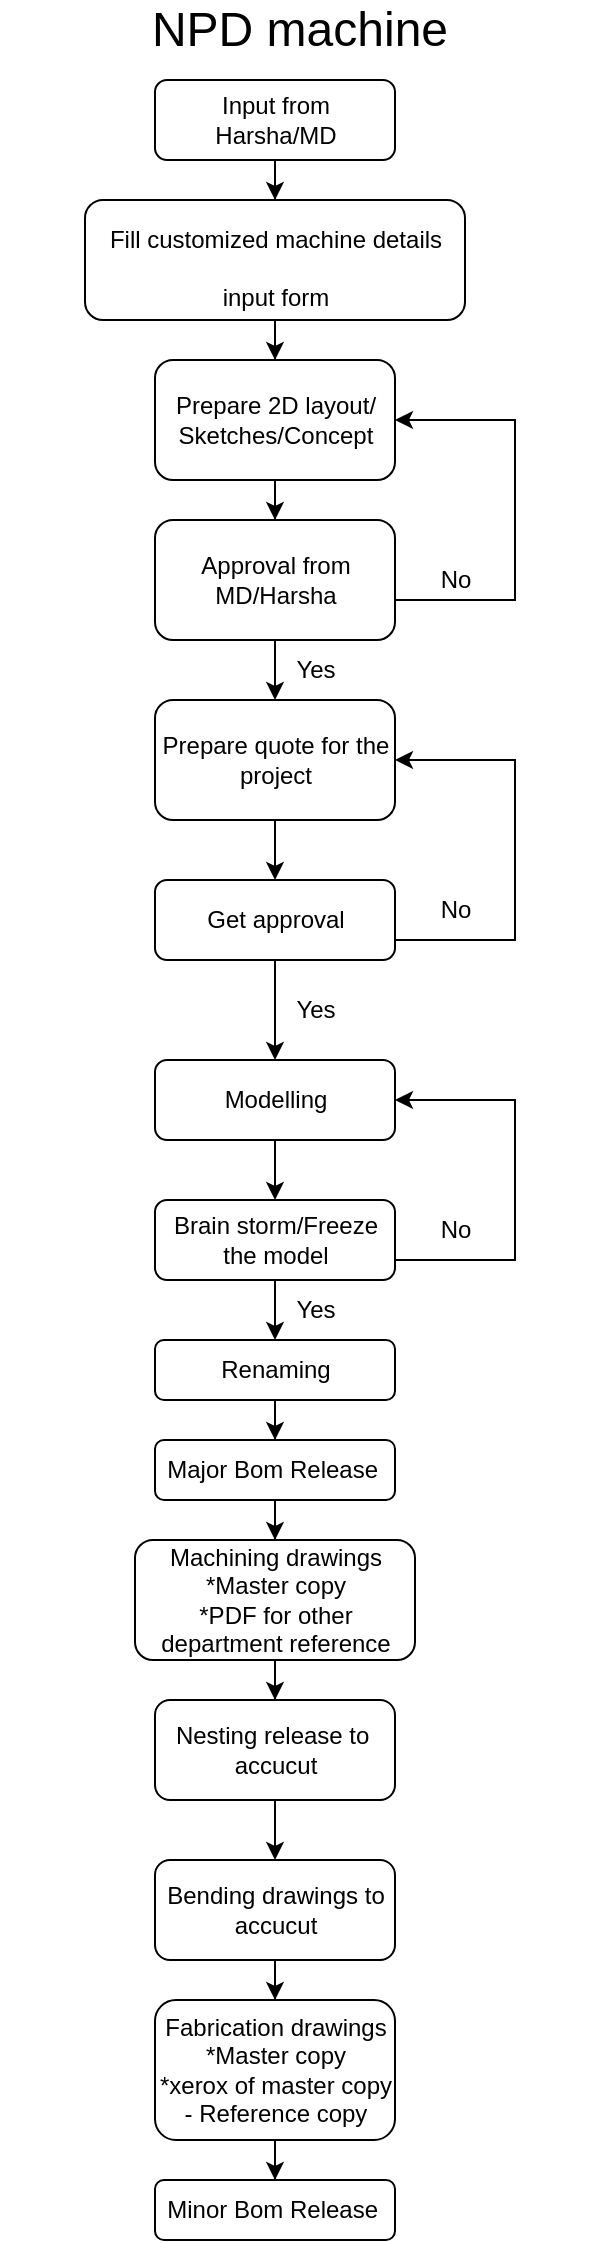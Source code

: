 <mxfile version="20.3.0" type="github">
  <diagram id="C5RBs43oDa-KdzZeNtuy" name="Page-1">
    <mxGraphModel dx="782" dy="470" grid="1" gridSize="10" guides="1" tooltips="1" connect="1" arrows="1" fold="1" page="1" pageScale="1" pageWidth="827" pageHeight="1169" math="0" shadow="0">
      <root>
        <mxCell id="WIyWlLk6GJQsqaUBKTNV-0" />
        <mxCell id="WIyWlLk6GJQsqaUBKTNV-1" parent="WIyWlLk6GJQsqaUBKTNV-0" />
        <mxCell id="jDneJU6gU1Lfz4TUf1gU-5" style="edgeStyle=orthogonalEdgeStyle;rounded=0;orthogonalLoop=1;jettySize=auto;html=1;fontSize=12;" parent="WIyWlLk6GJQsqaUBKTNV-1" source="WIyWlLk6GJQsqaUBKTNV-3" target="jDneJU6gU1Lfz4TUf1gU-2" edge="1">
          <mxGeometry relative="1" as="geometry" />
        </mxCell>
        <mxCell id="WIyWlLk6GJQsqaUBKTNV-3" value="Input from Harsha/MD" style="rounded=1;whiteSpace=wrap;html=1;fontSize=12;glass=0;strokeWidth=1;shadow=0;" parent="WIyWlLk6GJQsqaUBKTNV-1" vertex="1">
          <mxGeometry x="341.5" y="40" width="120" height="40" as="geometry" />
        </mxCell>
        <mxCell id="jDneJU6gU1Lfz4TUf1gU-0" value="&lt;font style=&quot;font-size: 24px;&quot;&gt;NPD machine&lt;/font&gt;" style="text;html=1;strokeColor=none;fillColor=none;align=center;verticalAlign=middle;whiteSpace=wrap;rounded=0;" parent="WIyWlLk6GJQsqaUBKTNV-1" vertex="1">
          <mxGeometry x="264" width="300" height="30" as="geometry" />
        </mxCell>
        <mxCell id="jDneJU6gU1Lfz4TUf1gU-4" style="edgeStyle=orthogonalEdgeStyle;rounded=0;orthogonalLoop=1;jettySize=auto;html=1;entryX=0.5;entryY=0;entryDx=0;entryDy=0;fontSize=12;" parent="WIyWlLk6GJQsqaUBKTNV-1" source="jDneJU6gU1Lfz4TUf1gU-2" target="jDneJU6gU1Lfz4TUf1gU-3" edge="1">
          <mxGeometry relative="1" as="geometry" />
        </mxCell>
        <mxCell id="jDneJU6gU1Lfz4TUf1gU-2" value="&lt;span style=&quot;font-size: 12px;&quot;&gt;Fill customized machine details input form&lt;/span&gt;" style="rounded=1;whiteSpace=wrap;html=1;fontSize=24;" parent="WIyWlLk6GJQsqaUBKTNV-1" vertex="1">
          <mxGeometry x="306.5" y="100" width="190" height="60" as="geometry" />
        </mxCell>
        <mxCell id="jDneJU6gU1Lfz4TUf1gU-7" style="edgeStyle=orthogonalEdgeStyle;rounded=0;orthogonalLoop=1;jettySize=auto;html=1;fontSize=12;" parent="WIyWlLk6GJQsqaUBKTNV-1" source="jDneJU6gU1Lfz4TUf1gU-3" target="jDneJU6gU1Lfz4TUf1gU-6" edge="1">
          <mxGeometry relative="1" as="geometry" />
        </mxCell>
        <mxCell id="jDneJU6gU1Lfz4TUf1gU-3" value="Prepare 2D layout/ Sketches/Concept" style="rounded=1;whiteSpace=wrap;html=1;fontSize=12;" parent="WIyWlLk6GJQsqaUBKTNV-1" vertex="1">
          <mxGeometry x="341.5" y="180" width="120" height="60" as="geometry" />
        </mxCell>
        <mxCell id="jDneJU6gU1Lfz4TUf1gU-8" style="edgeStyle=orthogonalEdgeStyle;rounded=0;orthogonalLoop=1;jettySize=auto;html=1;fontSize=12;entryX=1;entryY=0.5;entryDx=0;entryDy=0;" parent="WIyWlLk6GJQsqaUBKTNV-1" source="jDneJU6gU1Lfz4TUf1gU-6" target="jDneJU6gU1Lfz4TUf1gU-3" edge="1">
          <mxGeometry relative="1" as="geometry">
            <mxPoint x="611.5" y="140" as="targetPoint" />
            <Array as="points">
              <mxPoint x="521.5" y="300" />
              <mxPoint x="521.5" y="210" />
            </Array>
          </mxGeometry>
        </mxCell>
        <mxCell id="jDneJU6gU1Lfz4TUf1gU-34" style="edgeStyle=orthogonalEdgeStyle;rounded=0;orthogonalLoop=1;jettySize=auto;html=1;entryX=0.5;entryY=0;entryDx=0;entryDy=0;fontSize=12;" parent="WIyWlLk6GJQsqaUBKTNV-1" source="jDneJU6gU1Lfz4TUf1gU-6" target="jDneJU6gU1Lfz4TUf1gU-13" edge="1">
          <mxGeometry relative="1" as="geometry" />
        </mxCell>
        <mxCell id="jDneJU6gU1Lfz4TUf1gU-6" value="Approval from MD/Harsha" style="rounded=1;whiteSpace=wrap;html=1;fontSize=12;" parent="WIyWlLk6GJQsqaUBKTNV-1" vertex="1">
          <mxGeometry x="341.5" y="260" width="120" height="60" as="geometry" />
        </mxCell>
        <mxCell id="jDneJU6gU1Lfz4TUf1gU-9" value="No" style="text;html=1;strokeColor=none;fillColor=none;align=center;verticalAlign=middle;whiteSpace=wrap;rounded=0;fontSize=12;" parent="WIyWlLk6GJQsqaUBKTNV-1" vertex="1">
          <mxGeometry x="461.5" y="275" width="60" height="30" as="geometry" />
        </mxCell>
        <mxCell id="jDneJU6gU1Lfz4TUf1gU-11" value="Yes" style="text;html=1;strokeColor=none;fillColor=none;align=center;verticalAlign=middle;whiteSpace=wrap;rounded=0;fontSize=12;" parent="WIyWlLk6GJQsqaUBKTNV-1" vertex="1">
          <mxGeometry x="391.5" y="320" width="60" height="30" as="geometry" />
        </mxCell>
        <mxCell id="jDneJU6gU1Lfz4TUf1gU-22" style="edgeStyle=orthogonalEdgeStyle;rounded=0;orthogonalLoop=1;jettySize=auto;html=1;fontSize=12;entryX=0.5;entryY=0;entryDx=0;entryDy=0;" parent="WIyWlLk6GJQsqaUBKTNV-1" source="jDneJU6gU1Lfz4TUf1gU-14" target="jDneJU6gU1Lfz4TUf1gU-23" edge="1">
          <mxGeometry relative="1" as="geometry">
            <mxPoint x="401.5" y="640" as="targetPoint" />
          </mxGeometry>
        </mxCell>
        <mxCell id="jDneJU6gU1Lfz4TUf1gU-36" style="edgeStyle=orthogonalEdgeStyle;rounded=0;orthogonalLoop=1;jettySize=auto;html=1;entryX=1;entryY=0.5;entryDx=0;entryDy=0;fontSize=12;" parent="WIyWlLk6GJQsqaUBKTNV-1" source="jDneJU6gU1Lfz4TUf1gU-14" target="jDneJU6gU1Lfz4TUf1gU-13" edge="1">
          <mxGeometry relative="1" as="geometry">
            <Array as="points">
              <mxPoint x="521.5" y="470" />
              <mxPoint x="521.5" y="380" />
            </Array>
          </mxGeometry>
        </mxCell>
        <mxCell id="jDneJU6gU1Lfz4TUf1gU-14" value="Get approval" style="rounded=1;whiteSpace=wrap;html=1;fontSize=12;" parent="WIyWlLk6GJQsqaUBKTNV-1" vertex="1">
          <mxGeometry x="341.5" y="440" width="120" height="40" as="geometry" />
        </mxCell>
        <mxCell id="jDneJU6gU1Lfz4TUf1gU-17" value="No" style="text;html=1;strokeColor=none;fillColor=none;align=center;verticalAlign=middle;whiteSpace=wrap;rounded=0;fontSize=12;" parent="WIyWlLk6GJQsqaUBKTNV-1" vertex="1">
          <mxGeometry x="461.5" y="440" width="60" height="30" as="geometry" />
        </mxCell>
        <mxCell id="jDneJU6gU1Lfz4TUf1gU-44" style="edgeStyle=orthogonalEdgeStyle;rounded=0;orthogonalLoop=1;jettySize=auto;html=1;fontSize=12;" parent="WIyWlLk6GJQsqaUBKTNV-1" source="jDneJU6gU1Lfz4TUf1gU-23" target="jDneJU6gU1Lfz4TUf1gU-42" edge="1">
          <mxGeometry relative="1" as="geometry" />
        </mxCell>
        <mxCell id="jDneJU6gU1Lfz4TUf1gU-23" value="Modelling" style="rounded=1;whiteSpace=wrap;html=1;fontSize=12;" parent="WIyWlLk6GJQsqaUBKTNV-1" vertex="1">
          <mxGeometry x="341.5" y="530" width="120" height="40" as="geometry" />
        </mxCell>
        <mxCell id="jDneJU6gU1Lfz4TUf1gU-24" value="Yes" style="text;html=1;strokeColor=none;fillColor=none;align=center;verticalAlign=middle;whiteSpace=wrap;rounded=0;fontSize=12;" parent="WIyWlLk6GJQsqaUBKTNV-1" vertex="1">
          <mxGeometry x="391.5" y="490" width="60" height="30" as="geometry" />
        </mxCell>
        <mxCell id="jDneJU6gU1Lfz4TUf1gU-39" style="edgeStyle=orthogonalEdgeStyle;rounded=0;orthogonalLoop=1;jettySize=auto;html=1;entryX=0.5;entryY=0;entryDx=0;entryDy=0;fontSize=12;" parent="WIyWlLk6GJQsqaUBKTNV-1" source="jDneJU6gU1Lfz4TUf1gU-25" target="jDneJU6gU1Lfz4TUf1gU-27" edge="1">
          <mxGeometry relative="1" as="geometry" />
        </mxCell>
        <mxCell id="jDneJU6gU1Lfz4TUf1gU-25" value="Major Bom Release&amp;nbsp;" style="rounded=1;whiteSpace=wrap;html=1;fontSize=12;" parent="WIyWlLk6GJQsqaUBKTNV-1" vertex="1">
          <mxGeometry x="341.5" y="720" width="120" height="30" as="geometry" />
        </mxCell>
        <mxCell id="jDneJU6gU1Lfz4TUf1gU-37" style="edgeStyle=orthogonalEdgeStyle;rounded=0;orthogonalLoop=1;jettySize=auto;html=1;fontSize=12;" parent="WIyWlLk6GJQsqaUBKTNV-1" source="jDneJU6gU1Lfz4TUf1gU-27" target="jDneJU6gU1Lfz4TUf1gU-28" edge="1">
          <mxGeometry relative="1" as="geometry" />
        </mxCell>
        <mxCell id="jDneJU6gU1Lfz4TUf1gU-27" value="Machining drawings&lt;br&gt;*Master copy&lt;br&gt;*PDF for other department reference" style="rounded=1;whiteSpace=wrap;html=1;fontSize=12;" parent="WIyWlLk6GJQsqaUBKTNV-1" vertex="1">
          <mxGeometry x="331.5" y="770" width="140" height="60" as="geometry" />
        </mxCell>
        <mxCell id="jDneJU6gU1Lfz4TUf1gU-49" style="edgeStyle=orthogonalEdgeStyle;rounded=0;orthogonalLoop=1;jettySize=auto;html=1;fontSize=12;" parent="WIyWlLk6GJQsqaUBKTNV-1" source="jDneJU6gU1Lfz4TUf1gU-28" target="jDneJU6gU1Lfz4TUf1gU-30" edge="1">
          <mxGeometry relative="1" as="geometry">
            <mxPoint x="401.5" y="840" as="targetPoint" />
          </mxGeometry>
        </mxCell>
        <mxCell id="jDneJU6gU1Lfz4TUf1gU-28" value="Nesting release to&amp;nbsp; accucut" style="rounded=1;whiteSpace=wrap;html=1;fontSize=12;" parent="WIyWlLk6GJQsqaUBKTNV-1" vertex="1">
          <mxGeometry x="341.5" y="850" width="120" height="50" as="geometry" />
        </mxCell>
        <mxCell id="jDneJU6gU1Lfz4TUf1gU-41" style="edgeStyle=orthogonalEdgeStyle;rounded=0;orthogonalLoop=1;jettySize=auto;html=1;fontSize=12;" parent="WIyWlLk6GJQsqaUBKTNV-1" source="jDneJU6gU1Lfz4TUf1gU-30" target="jDneJU6gU1Lfz4TUf1gU-40" edge="1">
          <mxGeometry relative="1" as="geometry" />
        </mxCell>
        <mxCell id="jDneJU6gU1Lfz4TUf1gU-30" value="Bending drawings to accucut" style="rounded=1;whiteSpace=wrap;html=1;fontSize=12;" parent="WIyWlLk6GJQsqaUBKTNV-1" vertex="1">
          <mxGeometry x="341.5" y="930" width="120" height="50" as="geometry" />
        </mxCell>
        <mxCell id="jDneJU6gU1Lfz4TUf1gU-35" style="edgeStyle=orthogonalEdgeStyle;rounded=0;orthogonalLoop=1;jettySize=auto;html=1;fontSize=12;" parent="WIyWlLk6GJQsqaUBKTNV-1" source="jDneJU6gU1Lfz4TUf1gU-13" target="jDneJU6gU1Lfz4TUf1gU-14" edge="1">
          <mxGeometry relative="1" as="geometry" />
        </mxCell>
        <mxCell id="jDneJU6gU1Lfz4TUf1gU-13" value="Prepare quote for the project" style="rounded=1;whiteSpace=wrap;html=1;fontSize=12;" parent="WIyWlLk6GJQsqaUBKTNV-1" vertex="1">
          <mxGeometry x="341.5" y="350" width="120" height="60" as="geometry" />
        </mxCell>
        <mxCell id="jDneJU6gU1Lfz4TUf1gU-58" style="edgeStyle=orthogonalEdgeStyle;rounded=0;orthogonalLoop=1;jettySize=auto;html=1;fontSize=12;" parent="WIyWlLk6GJQsqaUBKTNV-1" source="jDneJU6gU1Lfz4TUf1gU-40" target="jDneJU6gU1Lfz4TUf1gU-57" edge="1">
          <mxGeometry relative="1" as="geometry" />
        </mxCell>
        <mxCell id="jDneJU6gU1Lfz4TUf1gU-40" value="Fabrication drawings&lt;br&gt;*Master copy&lt;br&gt;*xerox of master copy - Reference copy" style="rounded=1;whiteSpace=wrap;html=1;fontSize=12;" parent="WIyWlLk6GJQsqaUBKTNV-1" vertex="1">
          <mxGeometry x="341.5" y="1000" width="120" height="70" as="geometry" />
        </mxCell>
        <mxCell id="jDneJU6gU1Lfz4TUf1gU-46" style="edgeStyle=orthogonalEdgeStyle;rounded=0;orthogonalLoop=1;jettySize=auto;html=1;entryX=1;entryY=0.5;entryDx=0;entryDy=0;fontSize=12;" parent="WIyWlLk6GJQsqaUBKTNV-1" source="jDneJU6gU1Lfz4TUf1gU-42" target="jDneJU6gU1Lfz4TUf1gU-23" edge="1">
          <mxGeometry relative="1" as="geometry">
            <Array as="points">
              <mxPoint x="521.5" y="630" />
              <mxPoint x="521.5" y="550" />
            </Array>
          </mxGeometry>
        </mxCell>
        <mxCell id="jDneJU6gU1Lfz4TUf1gU-55" style="edgeStyle=orthogonalEdgeStyle;rounded=0;orthogonalLoop=1;jettySize=auto;html=1;fontSize=12;" parent="WIyWlLk6GJQsqaUBKTNV-1" source="jDneJU6gU1Lfz4TUf1gU-42" target="jDneJU6gU1Lfz4TUf1gU-54" edge="1">
          <mxGeometry relative="1" as="geometry" />
        </mxCell>
        <mxCell id="jDneJU6gU1Lfz4TUf1gU-42" value="Brain storm/Freeze the model" style="rounded=1;whiteSpace=wrap;html=1;fontSize=12;" parent="WIyWlLk6GJQsqaUBKTNV-1" vertex="1">
          <mxGeometry x="341.5" y="600" width="120" height="40" as="geometry" />
        </mxCell>
        <mxCell id="jDneJU6gU1Lfz4TUf1gU-45" value="Yes" style="text;html=1;strokeColor=none;fillColor=none;align=center;verticalAlign=middle;whiteSpace=wrap;rounded=0;fontSize=12;" parent="WIyWlLk6GJQsqaUBKTNV-1" vertex="1">
          <mxGeometry x="391.5" y="640" width="60" height="30" as="geometry" />
        </mxCell>
        <mxCell id="jDneJU6gU1Lfz4TUf1gU-47" value="No" style="text;html=1;strokeColor=none;fillColor=none;align=center;verticalAlign=middle;whiteSpace=wrap;rounded=0;fontSize=12;" parent="WIyWlLk6GJQsqaUBKTNV-1" vertex="1">
          <mxGeometry x="461.5" y="600" width="60" height="30" as="geometry" />
        </mxCell>
        <mxCell id="jDneJU6gU1Lfz4TUf1gU-56" style="edgeStyle=orthogonalEdgeStyle;rounded=0;orthogonalLoop=1;jettySize=auto;html=1;fontSize=12;" parent="WIyWlLk6GJQsqaUBKTNV-1" source="jDneJU6gU1Lfz4TUf1gU-54" target="jDneJU6gU1Lfz4TUf1gU-25" edge="1">
          <mxGeometry relative="1" as="geometry" />
        </mxCell>
        <mxCell id="jDneJU6gU1Lfz4TUf1gU-54" value="Renaming" style="rounded=1;whiteSpace=wrap;html=1;fontSize=12;" parent="WIyWlLk6GJQsqaUBKTNV-1" vertex="1">
          <mxGeometry x="341.5" y="670" width="120" height="30" as="geometry" />
        </mxCell>
        <mxCell id="jDneJU6gU1Lfz4TUf1gU-57" value="Minor Bom Release&amp;nbsp;" style="rounded=1;whiteSpace=wrap;html=1;fontSize=12;" parent="WIyWlLk6GJQsqaUBKTNV-1" vertex="1">
          <mxGeometry x="341.5" y="1090" width="120" height="30" as="geometry" />
        </mxCell>
      </root>
    </mxGraphModel>
  </diagram>
</mxfile>
